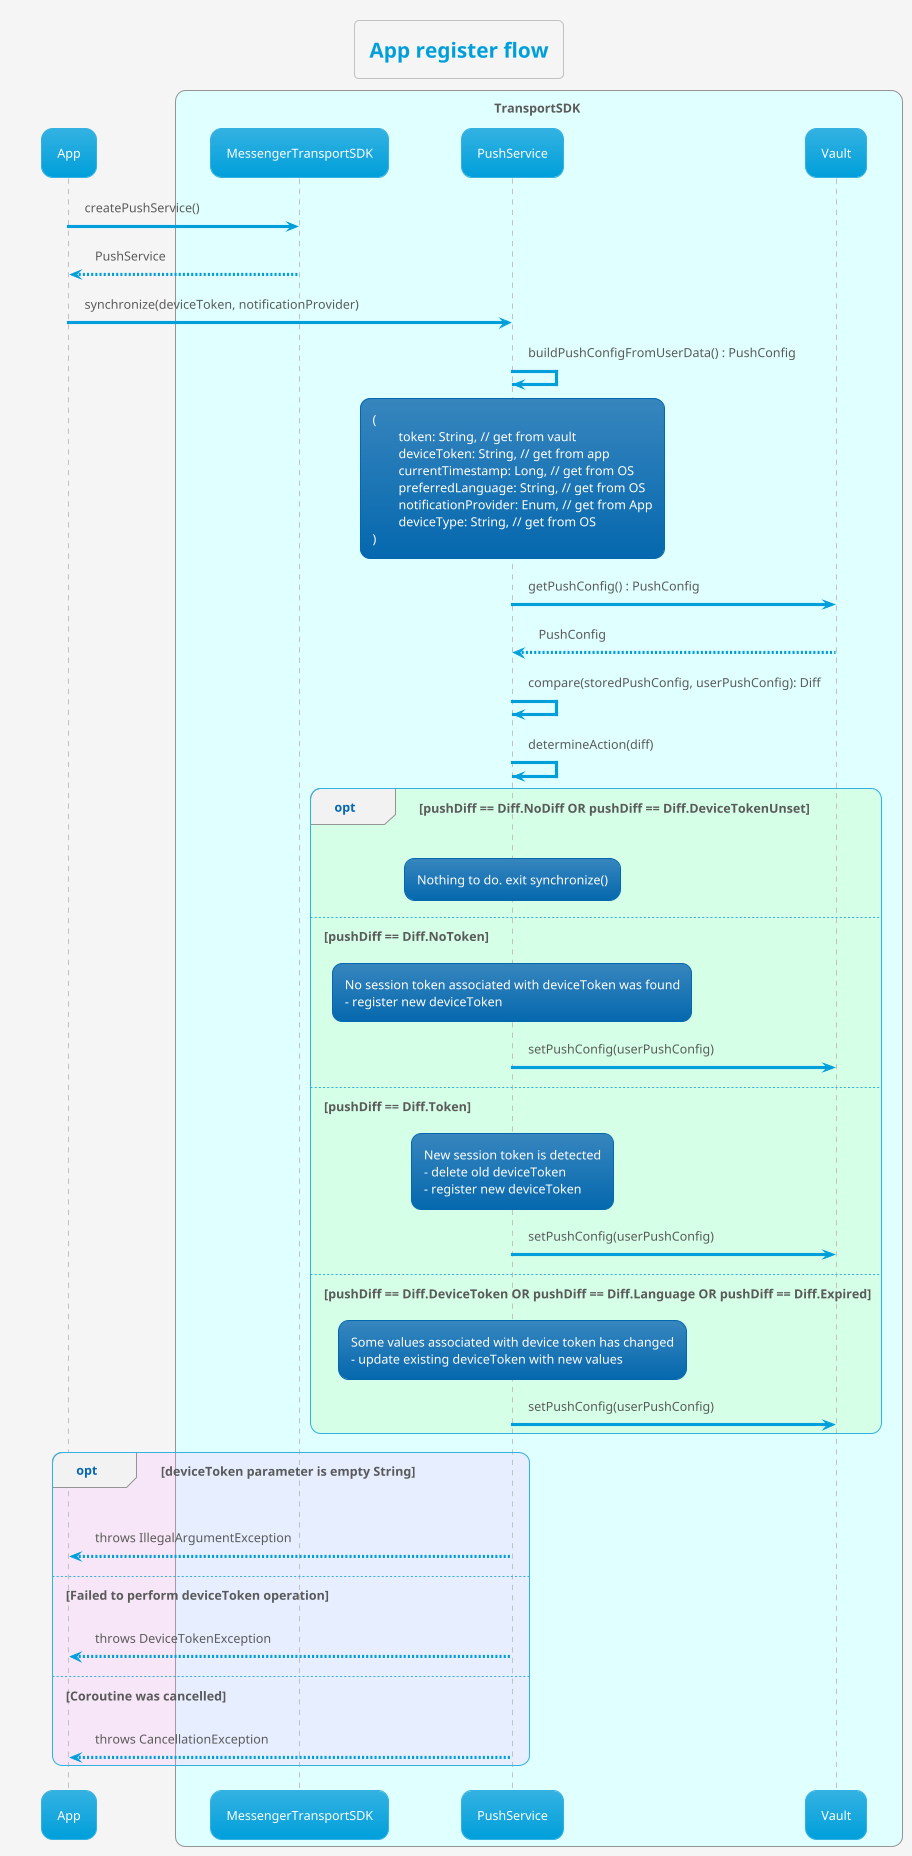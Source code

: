 @startuml
'https://plantuml.com/sequence-diagram

!theme bluegray
!pragma teoz true


skinparam backgroundColor #whitesmoke
title App register flow

participant App
box TransportSDK #lightcyan
participant MessengerTransportSDK
participant PushService
participant Vault

end box

	App -> MessengerTransportSDK : createPushService()
	MessengerTransportSDK --> App : PushService
	App -> PushService : synchronize(deviceToken, notificationProvider)
	PushService -> PushService : buildPushConfigFromUserData() : PushConfig
		rnote over PushService
    	(
    		token: String, // get from vault
    		deviceToken: String, // get from app
    		currentTimestamp: Long, // get from OS
    		preferredLanguage: String, // get from OS
    		notificationProvider: Enum, // get from App
    		deviceType: String, // get from OS
    	)
    	end rnote

	PushService -> Vault : getPushConfig() : PushConfig
	Vault --> PushService : PushConfig
    PushService -> PushService : compare(storedPushConfig, userPushConfig): Diff
	PushService -> PushService : determineAction(diff)

    opt #aaff8833 pushDiff == Diff.NoDiff OR pushDiff == Diff.DeviceTokenUnset
         rnote over PushService
         Nothing to do. exit synchronize()
         end rnote
	else pushDiff == Diff.NoToken
	    rnote over PushService
        No session token associated with deviceToken was found
        - register new deviceToken
        end rnote
        PushService -> Vault : setPushConfig(userPushConfig)
    else pushDiff == Diff.Token
        rnote over PushService
        New session token is detected
        - delete old deviceToken
        - register new deviceToken
        end rnote
        PushService -> Vault : setPushConfig(userPushConfig)
    else pushDiff == Diff.DeviceToken OR pushDiff == Diff.Language OR pushDiff == Diff.Expired
        rnote over PushService
        Some values associated with device token has changed
        - update existing deviceToken with new values
        end rnote
        PushService -> Vault : setPushConfig(userPushConfig)
    end
        opt #ffaaff33 deviceToken parameter is empty String
            PushService --> App : throws IllegalArgumentException
        else Failed to perform deviceToken operation
            PushService --> App : throws DeviceTokenException
        else Coroutine was cancelled
            PushService --> App : throws CancellationException
@enduml


